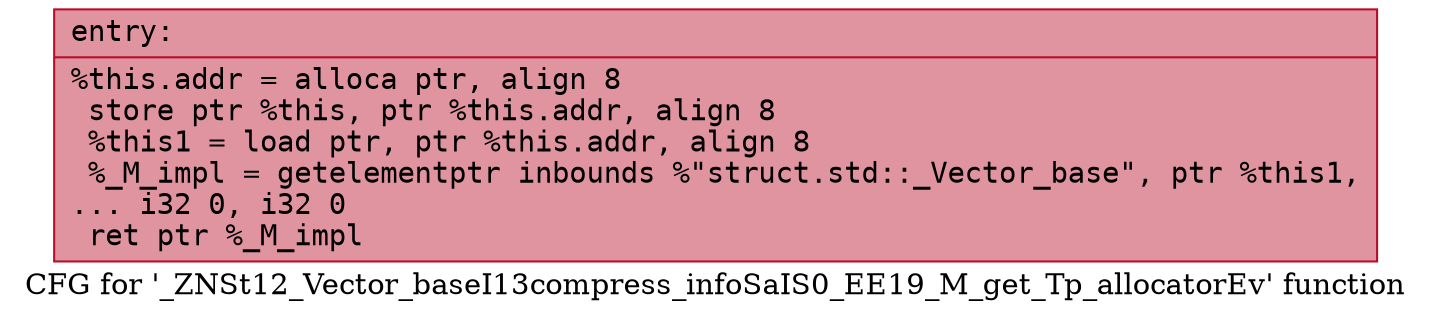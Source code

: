 digraph "CFG for '_ZNSt12_Vector_baseI13compress_infoSaIS0_EE19_M_get_Tp_allocatorEv' function" {
	label="CFG for '_ZNSt12_Vector_baseI13compress_infoSaIS0_EE19_M_get_Tp_allocatorEv' function";

	Node0x5651cd85e370 [shape=record,color="#b70d28ff", style=filled, fillcolor="#b70d2870" fontname="Courier",label="{entry:\l|  %this.addr = alloca ptr, align 8\l  store ptr %this, ptr %this.addr, align 8\l  %this1 = load ptr, ptr %this.addr, align 8\l  %_M_impl = getelementptr inbounds %\"struct.std::_Vector_base\", ptr %this1,\l... i32 0, i32 0\l  ret ptr %_M_impl\l}"];
}
